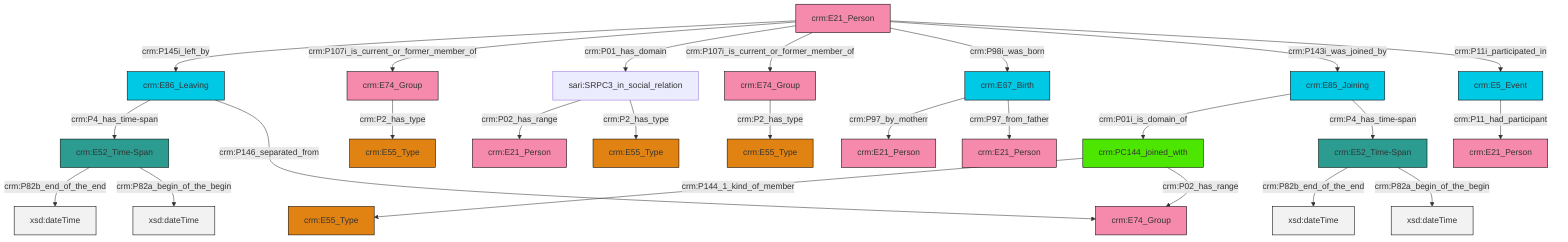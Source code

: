 graph TD
classDef Literal fill:#f2f2f2,stroke:#000000;
classDef CRM_Entity fill:#FFFFFF,stroke:#000000;
classDef Temporal_Entity fill:#00C9E6, stroke:#000000;
classDef Type fill:#E18312, stroke:#000000;
classDef Time-Span fill:#2C9C91, stroke:#000000;
classDef Appellation fill:#FFEB7F, stroke:#000000;
classDef Place fill:#008836, stroke:#000000;
classDef Persistent_Item fill:#B266B2, stroke:#000000;
classDef Conceptual_Object fill:#FFD700, stroke:#000000;
classDef Physical_Thing fill:#D2B48C, stroke:#000000;
classDef Actor fill:#f58aad, stroke:#000000;
classDef PC_Classes fill:#4ce600, stroke:#000000;
classDef Multi fill:#cccccc,stroke:#000000;

2["crm:E21_Person"]:::Actor -->|crm:P145i_left_by| 3["crm:E86_Leaving"]:::Temporal_Entity
6["crm:PC144_joined_with"]:::PC_Classes -->|crm:P144_1_kind_of_member| 7["crm:E55_Type"]:::Type
12["crm:E74_Group"]:::Actor -->|crm:P2_has_type| 8["crm:E55_Type"]:::Type
13["crm:E74_Group"]:::Actor -->|crm:P2_has_type| 14["crm:E55_Type"]:::Type
10["crm:E85_Joining"]:::Temporal_Entity -->|crm:P01i_is_domain_of| 6["crm:PC144_joined_with"]:::PC_Classes
4["crm:E52_Time-Span"]:::Time-Span -->|crm:P82b_end_of_the_end| 16[xsd:dateTime]:::Literal
2["crm:E21_Person"]:::Actor -->|crm:P107i_is_current_or_former_member_of| 12["crm:E74_Group"]:::Actor
2["crm:E21_Person"]:::Actor -->|crm:P01_has_domain| 20["sari:SRPC3_in_social_relation"]:::Default
18["crm:E52_Time-Span"]:::Time-Span -->|crm:P82b_end_of_the_end| 21[xsd:dateTime]:::Literal
25["crm:E5_Event"]:::Temporal_Entity -->|crm:P11_had_participant| 26["crm:E21_Person"]:::Actor
0["crm:E67_Birth"]:::Temporal_Entity -->|crm:P97_by_motherr| 27["crm:E21_Person"]:::Actor
0["crm:E67_Birth"]:::Temporal_Entity -->|crm:P97_from_father| 22["crm:E21_Person"]:::Actor
18["crm:E52_Time-Span"]:::Time-Span -->|crm:P82a_begin_of_the_begin| 28[xsd:dateTime]:::Literal
10["crm:E85_Joining"]:::Temporal_Entity -->|crm:P4_has_time-span| 4["crm:E52_Time-Span"]:::Time-Span
2["crm:E21_Person"]:::Actor -->|crm:P107i_is_current_or_former_member_of| 13["crm:E74_Group"]:::Actor
3["crm:E86_Leaving"]:::Temporal_Entity -->|crm:P4_has_time-span| 18["crm:E52_Time-Span"]:::Time-Span
4["crm:E52_Time-Span"]:::Time-Span -->|crm:P82a_begin_of_the_begin| 32[xsd:dateTime]:::Literal
2["crm:E21_Person"]:::Actor -->|crm:P98i_was_born| 0["crm:E67_Birth"]:::Temporal_Entity
2["crm:E21_Person"]:::Actor -->|crm:P143i_was_joined_by| 10["crm:E85_Joining"]:::Temporal_Entity
20["sari:SRPC3_in_social_relation"]:::Default -->|crm:P02_has_range| 33["crm:E21_Person"]:::Actor
6["crm:PC144_joined_with"]:::PC_Classes -->|crm:P02_has_range| 29["crm:E74_Group"]:::Actor
2["crm:E21_Person"]:::Actor -->|crm:P11i_participated_in| 25["crm:E5_Event"]:::Temporal_Entity
3["crm:E86_Leaving"]:::Temporal_Entity -->|crm:P146_separated_from| 29["crm:E74_Group"]:::Actor
20["sari:SRPC3_in_social_relation"]:::Default -->|crm:P2_has_type| 36["crm:E55_Type"]:::Type